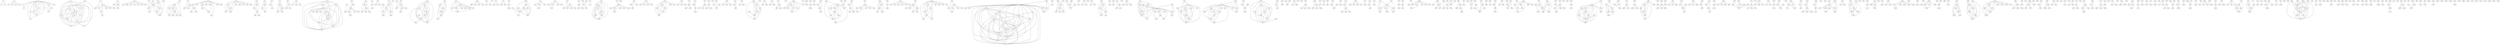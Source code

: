 graph {
	0 -- 4
	0 -- 25
	1 -- 31
	1 -- 34
	1 -- 35
	1 -- 36
	2 -- 5
	2 -- 6
	2 -- 7
	2 -- 8
	2 -- 10
	2 -- 12
	2 -- 17
	2 -- 18
	2 -- 19
	2 -- 21
	2 -- 26
	2 -- 27
	2 -- 52
	3 -- 56
	3 -- 57
	3 -- 58
	3 -- 65
	3 -- 68
	3 -- 71
	5 -- 27
	6 -- 8
	6 -- 12
	6 -- 21
	7 -- 21
	8 -- 12
	8 -- 21
	9 -- 23
	9 -- 108
	10 -- 18
	10 -- 19
	11 -- 83
	11 -- 138
	11 -- 145
	12 -- 21
	13 -- 122
	13 -- 168
	13 -- 170
	13 -- 172
	13 -- 174
	13 -- 176
	13 -- 179
	14 -- 182
	14 -- 186
	15 -- 204
	15 -- 218
	15 -- 221
	16 -- 114
	16 -- 224
	17 -- 21
	17 -- 26
	18 -- 19
	20 -- 46
	20 -- 102
	20 -- 244
	20 -- 245
	20 -- 246
	20 -- 248
	20 -- 249
	20 -- 251
	20 -- 252
	20 -- 260
	21 -- 26
	22 -- 24
	22 -- 38
	22 -- 96
	22 -- 226
	22 -- 264
	22 -- 265
	22 -- 271
	22 -- 280
	22 -- 282
	23 -- 32
	23 -- 33
	23 -- 107
	23 -- 108
	23 -- 287
	23 -- 291
	23 -- 293
	24 -- 38
	24 -- 226
	24 -- 264
	28 -- 309
	28 -- 310
	28 -- 311
	29 -- 319
	29 -- 322
	29 -- 325
	30 -- 156
	30 -- 332
	32 -- 33
	33 -- 107
	37 -- 230
	37 -- 253
	37 -- 345
	38 -- 226
	38 -- 264
	39 -- 55
	39 -- 359
	40 -- 47
	40 -- 261
	40 -- 373
	41 -- 302
	41 -- 379
	41 -- 380
	41 -- 381
	41 -- 382
	41 -- 383
	41 -- 384
	41 -- 385
	41 -- 386
	42 -- 239
	42 -- 404
	43 -- 405
	43 -- 406
	43 -- 407
	43 -- 410
	44 -- 361
	45 -- 56
	45 -- 58
	45 -- 71
	48 -- 435
	48 -- 441
	49 -- 227
	49 -- 270
	49 -- 403
	50
	51 -- 80
	51 -- 227
	51 -- 240
	51 -- 339
	53 -- 182
	53 -- 186
	54 -- 127
	54 -- 200
	55 -- 359
	55 -- 472
	56 -- 57
	56 -- 58
	56 -- 61
	56 -- 63
	56 -- 65
	56 -- 68
	56 -- 71
	56 -- 372
	56 -- 425
	56 -- 477
	57 -- 58
	57 -- 61
	57 -- 63
	57 -- 65
	57 -- 68
	57 -- 71
	57 -- 425
	58 -- 61
	58 -- 63
	58 -- 65
	58 -- 68
	58 -- 71
	58 -- 425
	59 -- 484
	60 -- 131
	60 -- 243
	60 -- 469
	60 -- 500
	61 -- 71
	62 -- 426
	62 -- 475
	62 -- 506
	62 -- 507
	62 -- 508
	63 -- 68
	63 -- 71
	64 -- 67
	64 -- 89
	64 -- 281
	64 -- 429
	64 -- 484
	64 -- 509
	65 -- 68
	65 -- 71
	65 -- 425
	66 -- 489
	66 -- 515
	66 -- 516
	66 -- 518
	67 -- 89
	67 -- 281
	67 -- 429
	67 -- 484
	67 -- 509
	68 -- 71
	68 -- 425
	69 -- 491
	69 -- 529
	70
	71 -- 372
	71 -- 425
	72 -- 546
	72 -- 547
	73 -- 549
	73 -- 550
	74 -- 559
	75 -- 182
	75 -- 189
	75 -- 565
	75 -- 566
	76 -- 419
	76 -- 573
	77 -- 112
	77 -- 160
	77 -- 180
	77 -- 574
	78 -- 127
	78 -- 200
	79 -- 183
	79 -- 576
	79 -- 578
	79 -- 581
	79 -- 582
	80 -- 227
	80 -- 240
	81 -- 181
	81 -- 233
	81 -- 276
	82 -- 242
	83 -- 145
	84 -- 211
	84 -- 327
	85 -- 94
	86 -- 182
	86 -- 566
	87 -- 192
	87 -- 517
	87 -- 593
	87 -- 598
	87 -- 599
	87 -- 600
	88 -- 453
	89 -- 281
	89 -- 429
	89 -- 484
	89 -- 509
	89 -- 604
	90 -- 255
	90 -- 268
	90 -- 614
	91 -- 615
	91 -- 617
	91 -- 618
	91 -- 619
	92 -- 188
	92 -- 190
	92 -- 464
	92 -- 601
	92 -- 621
	92 -- 622
	92 -- 627
	93 -- 98
	93 -- 596
	93 -- 630
	95 -- 609
	97 -- 626
	97 -- 635
	99 -- 597
	100 -- 636
	101
	103 -- 153
	103 -- 217
	104 -- 235
	104 -- 643
	104 -- 650
	105 -- 424
	105 -- 658
	106 -- 665
	106 -- 666
	109 -- 116
	109 -- 118
	109 -- 123
	109 -- 568
	109 -- 668
	110
	111 -- 169
	111 -- 669
	112 -- 180
	113 -- 568
	114 -- 223
	114 -- 224
	114 -- 672
	114 -- 673
	114 -- 674
	115 -- 678
	115 -- 680
	116 -- 118
	116 -- 123
	116 -- 568
	117 -- 628
	117 -- 682
	118 -- 123
	118 -- 568
	118 -- 668
	119
	120 -- 164
	120 -- 165
	120 -- 167
	120 -- 171
	120 -- 173
	120 -- 177
	120 -- 562
	121 -- 685
	123 -- 568
	124 -- 692
	125 -- 683
	126 -- 647
	126 -- 694
	126 -- 695
	127 -- 200
	127 -- 216
	127 -- 292
	127 -- 434
	128 -- 199
	128 -- 640
	128 -- 642
	129 -- 671
	130 -- 610
	130 -- 613
	130 -- 699
	131 -- 243
	131 -- 469
	131 -- 500
	131 -- 637
	132 -- 212
	133 -- 154
	133 -- 444
	133 -- 447
	133 -- 585
	134 -- 713
	135 -- 301
	135 -- 575
	135 -- 681
	135 -- 715
	135 -- 716
	135 -- 717
	136 -- 232
	136 -- 238
	137 -- 229
	137 -- 239
	138 -- 145
	139 -- 141
	139 -- 146
	139 -- 147
	139 -- 148
	139 -- 149
	139 -- 353
	139 -- 504
	139 -- 718
	139 -- 719
	139 -- 721
	140 -- 151
	140 -- 722
	141 -- 146
	141 -- 149
	141 -- 353
	142 -- 298
	142 -- 724
	142 -- 728
	143 -- 733
	144 -- 184
	144 -- 370
	144 -- 415
	144 -- 735
	146 -- 149
	146 -- 353
	146 -- 719
	149 -- 353
	150
	151 -- 722
	151 -- 734
	151 -- 736
	151 -- 738
	151 -- 739
	152 -- 745
	152 -- 747
	153 -- 217
	154 -- 444
	154 -- 585
	155 -- 701
	156 -- 332
	157 -- 750
	157 -- 753
	158
	159 -- 757
	159 -- 758
	161 -- 197
	161 -- 326
	161 -- 400
	161 -- 583
	162 -- 759
	163 -- 166
	164 -- 165
	164 -- 167
	164 -- 171
	164 -- 173
	164 -- 562
	167 -- 562
	171 -- 562
	175 -- 196
	175 -- 219
	178
	181 -- 233
	181 -- 276
	181 -- 761
	181 -- 762
	182 -- 186
	182 -- 189
	182 -- 565
	182 -- 566
	182 -- 765
	183 -- 578
	184 -- 370
	184 -- 415
	184 -- 735
	185 -- 413
	185 -- 579
	185 -- 638
	186 -- 765
	187 -- 587
	187 -- 653
	187 -- 659
	187 -- 771
	188 -- 190
	188 -- 601
	188 -- 621
	188 -- 622
	189 -- 565
	189 -- 566
	190 -- 621
	191 -- 247
	191 -- 774
	192 -- 517
	192 -- 593
	192 -- 598
	192 -- 599
	192 -- 600
	193 -- 195
	193 -- 262
	193 -- 438
	193 -- 776
	194 -- 254
	194 -- 693
	195 -- 203
	195 -- 209
	195 -- 213
	195 -- 262
	195 -- 273
	195 -- 360
	195 -- 389
	195 -- 438
	195 -- 445
	195 -- 776
	195 -- 778
	195 -- 780
	196 -- 219
	196 -- 781
	197 -- 326
	197 -- 400
	197 -- 583
	198 -- 214
	198 -- 215
	198 -- 288
	198 -- 779
	198 -- 785
	199 -- 544
	199 -- 595
	199 -- 640
	199 -- 641
	199 -- 642
	199 -- 644
	199 -- 645
	199 -- 786
	201 -- 257
	201 -- 347
	202 -- 788
	203 -- 209
	203 -- 213
	203 -- 273
	203 -- 360
	203 -- 389
	203 -- 445
	204 -- 207
	204 -- 210
	204 -- 218
	204 -- 221
	204 -- 791
	205 -- 399
	206 -- 211
	207 -- 218
	207 -- 791
	208 -- 217
	209 -- 273
	209 -- 445
	210 -- 218
	210 -- 791
	211 -- 327
	212 -- 363
	212 -- 436
	212 -- 471
	212 -- 473
	212 -- 795
	212 -- 796
	213 -- 273
	214 -- 215
	214 -- 220
	214 -- 288
	214 -- 362
	214 -- 779
	214 -- 785
	215 -- 220
	215 -- 288
	215 -- 779
	215 -- 785
	216 -- 292
	218 -- 221
	218 -- 594
	218 -- 791
	218 -- 799
	220 -- 288
	220 -- 779
	220 -- 785
	222 -- 677
	222 -- 804
	223 -- 673
	223 -- 674
	225
	227 -- 240
	227 -- 270
	227 -- 339
	227 -- 403
	228 -- 453
	229 -- 239
	230 -- 253
	230 -- 345
	230 -- 809
	231
	232 -- 238
	232 -- 533
	232 -- 811
	232 -- 812
	232 -- 813
	234 -- 256
	236 -- 531
	236 -- 704
	237 -- 822
	238 -- 811
	238 -- 812
	239 -- 404
	239 -- 439
	239 -- 443
	239 -- 775
	239 -- 825
	240 -- 339
	241 -- 827
	242 -- 632
	242 -- 829
	243 -- 469
	243 -- 500
	244 -- 245
	244 -- 249
	245 -- 249
	247 -- 378
	247 -- 442
	247 -- 511
	247 -- 554
	247 -- 774
	247 -- 808
	247 -- 832
	247 -- 833
	249 -- 251
	250 -- 419
	253 -- 345
	253 -- 809
	254 -- 693
	255 -- 268
	256 -- 422
	256 -- 842
	256 -- 843
	257 -- 347
	258 -- 671
	259 -- 844
	262 -- 438
	263 -- 446
	263 -- 563
	266 -- 851
	267 -- 367
	267 -- 414
	269 -- 814
	269 -- 855
	269 -- 856
	269 -- 857
	270 -- 403
	272 -- 861
	273 -- 389
	273 -- 445
	274 -- 278
	274 -- 450
	275 -- 864
	277 -- 553
	277 -- 867
	277 -- 868
	278 -- 450
	279 -- 391
	281 -- 429
	281 -- 484
	281 -- 509
	283 -- 328
	283 -- 419
	283 -- 542
	284 -- 505
	285
	286 -- 294
	286 -- 838
	286 -- 872
	286 -- 874
	286 -- 875
	286 -- 876
	286 -- 878
	288 -- 779
	288 -- 785
	289 -- 667
	289 -- 836
	289 -- 837
	289 -- 879
	290 -- 321
	290 -- 335
	294 -- 874
	295 -- 880
	296 -- 440
	296 -- 881
	297 -- 882
	298 -- 388
	298 -- 408
	298 -- 409
	298 -- 430
	298 -- 433
	298 -- 541
	298 -- 551
	298 -- 570
	298 -- 724
	298 -- 725
	298 -- 728
	298 -- 755
	298 -- 787
	298 -- 883
	298 -- 884
	298 -- 885
	298 -- 886
	298 -- 887
	299 -- 572
	300 -- 481
	300 -- 848
	302 -- 380
	302 -- 383
	302 -- 385
	302 -- 386
	303 -- 896
	304 -- 675
	305 -- 898
	305 -- 899
	306 -- 437
	306 -- 900
	307 -- 455
	307 -- 760
	307 -- 816
	308
	309 -- 310
	309 -- 311
	310 -- 311
	311 -- 904
	311 -- 905
	312 -- 314
	312 -- 396
	312 -- 456
	312 -- 711
	312 -- 794
	312 -- 908
	312 -- 910
	313 -- 526
	313 -- 911
	314 -- 711
	314 -- 794
	315 -- 912
	316 -- 320
	317
	318
	319 -- 322
	319 -- 325
	320 -- 323
	320 -- 324
	320 -- 696
	320 -- 915
	321 -- 335
	321 -- 914
	321 -- 916
	322 -- 325
	323 -- 324
	326 -- 400
	326 -- 583
	328 -- 330
	328 -- 334
	328 -- 419
	328 -- 542
	329 -- 918
	330 -- 419
	330 -- 542
	331 -- 392
	331 -- 503
	331 -- 892
	333 -- 607
	333 -- 633
	333 -- 923
	334 -- 419
	334 -- 542
	336 -- 432
	336 -- 777
	336 -- 926
	337 -- 586
	338 -- 930
	340 -- 356
	340 -- 888
	340 -- 890
	340 -- 895
	340 -- 935
	340 -- 936
	341 -- 880
	342 -- 399
	343 -- 938
	344 -- 349
	346 -- 745
	346 -- 747
	348 -- 946
	349 -- 365
	349 -- 947
	349 -- 948
	350 -- 631
	350 -- 726
	350 -- 828
	351 -- 454
	351 -- 561
	351 -- 587
	351 -- 653
	351 -- 659
	352 -- 567
	352 -- 953
	353 -- 504
	353 -- 719
	354 -- 670
	354 -- 955
	354 -- 958
	355 -- 589
	355 -- 960
	356 -- 888
	356 -- 890
	356 -- 895
	357 -- 368
	357 -- 451
	357 -- 514
	358 -- 520
	361 -- 543
	362 -- 785
	363 -- 471
	364 -- 953
	364 -- 961
	366 -- 687
	366 -- 766
	366 -- 963
	366 -- 965
	367 -- 414
	368 -- 451
	369 -- 608
	369 -- 871
	370 -- 415
	370 -- 502
	370 -- 735
	371 -- 377
	374
	375 -- 420
	375 -- 969
	375 -- 970
	376 -- 971
	376 -- 972
	377 -- 712
	377 -- 973
	377 -- 974
	379 -- 380
	379 -- 386
	380 -- 381
	380 -- 382
	380 -- 383
	380 -- 384
	380 -- 385
	380 -- 386
	380 -- 783
	380 -- 889
	380 -- 891
	381 -- 382
	381 -- 383
	381 -- 384
	381 -- 385
	381 -- 386
	382 -- 383
	382 -- 385
	382 -- 386
	383 -- 384
	383 -- 385
	383 -- 386
	384 -- 385
	384 -- 386
	385 -- 386
	387 -- 858
	388 -- 433
	388 -- 551
	388 -- 570
	388 -- 755
	388 -- 787
	388 -- 884
	388 -- 885
	388 -- 886
	388 -- 887
	389 -- 445
	390 -- 656
	390 -- 978
	391 -- 845
	392 -- 503
	392 -- 729
	392 -- 892
	392 -- 893
	392 -- 894
	392 -- 919
	392 -- 975
	392 -- 980
	392 -- 981
	392 -- 982
	393
	394 -- 660
	394 -- 751
	394 -- 752
	394 -- 983
	395 -- 411
	395 -- 942
	396 -- 456
	397 -- 941
	397 -- 957
	398 -- 571
	398 -- 959
	400 -- 583
	400 -- 797
	401
	402
	405 -- 406
	405 -- 407
	406 -- 407
	406 -- 410
	406 -- 990
	408 -- 728
	411 -- 942
	412 -- 723
	414 -- 651
	414 -- 826
	414 -- 913
	416 -- 749
	416 -- 871
	417 -- 754
	417 -- 993
	418 -- 512
	418 -- 807
	418 -- 847
	419 -- 542
	419 -- 573
	421 -- 553
	421 -- 823
	423
	424 -- 658
	426 -- 475
	426 -- 506
	426 -- 507
	426 -- 508
	426 -- 863
	426 -- 998
	426 -- 999
	427
	428 -- 897
	429 -- 484
	429 -- 509
	431 -- 859
	431 -- 931
	431 -- 962
	432 -- 926
	433 -- 551
	433 -- 570
	433 -- 755
	433 -- 787
	433 -- 884
	433 -- 885
	433 -- 886
	433 -- 887
	439 -- 443
	440 -- 698
	440 -- 805
	440 -- 881
	442 -- 774
	442 -- 833
	444 -- 447
	444 -- 585
	446 -- 563
	448 -- 455
	449
	451 -- 514
	452 -- 563
	453 -- 602
	453 -- 603
	453 -- 620
	453 -- 624
	453 -- 1011
	453 -- 1012
	454 -- 587
	454 -- 653
	454 -- 659
	455 -- 760
	455 -- 816
	457 -- 1014
	458 -- 841
	458 -- 1017
	459 -- 921
	459 -- 1001
	459 -- 1020
	459 -- 1023
	459 -- 1024
	459 -- 1026
	460
	461 -- 1027
	462
	463 -- 623
	463 -- 625
	463 -- 773
	463 -- 820
	463 -- 1028
	465 -- 548
	466 -- 587
	466 -- 818
	466 -- 951
	467 -- 911
	468
	469 -- 500
	470 -- 512
	470 -- 807
	470 -- 847
	470 -- 1033
	474 -- 708
	474 -- 848
	476 -- 932
	478 -- 479
	478 -- 956
	478 -- 1036
	479 -- 810
	479 -- 956
	479 -- 995
	479 -- 1036
	480 -- 846
	480 -- 1038
	481 -- 848
	482 -- 490
	482 -- 496
	482 -- 521
	482 -- 606
	482 -- 1007
	482 -- 1021
	482 -- 1039
	482 -- 1040
	482 -- 1041
	483 -- 485
	483 -- 994
	484 -- 509
	484 -- 604
	485 -- 994
	485 -- 1019
	485 -- 1035
	486 -- 1043
	487
	488 -- 494
	488 -- 873
	488 -- 877
	488 -- 1045
	490 -- 496
	490 -- 521
	490 -- 606
	490 -- 1040
	492
	493
	494 -- 873
	494 -- 877
	495 -- 978
	496 -- 606
	496 -- 1040
	497 -- 763
	497 -- 1047
	498 -- 1000
	498 -- 1048
	499 -- 536
	499 -- 538
	500 -- 637
	501
	503 -- 892
	505 -- 524
	506 -- 508
	507 -- 508
	510
	511 -- 774
	511 -- 808
	511 -- 832
	511 -- 833
	512 -- 807
	512 -- 847
	512 -- 1033
	513 -- 1051
	517 -- 593
	517 -- 598
	517 -- 599
	517 -- 600
	519
	520 -- 1015
	521 -- 606
	522 -- 545
	522 -- 569
	523 -- 577
	525
	526 -- 911
	526 -- 1053
	527 -- 764
	527 -- 821
	528 -- 557
	528 -- 902
	530 -- 880
	531 -- 704
	531 -- 830
	531 -- 1054
	532 -- 611
	534 -- 1055
	535
	537 -- 949
	537 -- 1056
	539
	540 -- 548
	541 -- 551
	541 -- 755
	541 -- 885
	541 -- 887
	544 -- 640
	548 -- 1058
	551 -- 570
	551 -- 725
	551 -- 755
	551 -- 787
	551 -- 883
	551 -- 884
	551 -- 885
	551 -- 886
	551 -- 887
	552 -- 1059
	552 -- 1060
	553 -- 564
	553 -- 823
	553 -- 867
	553 -- 868
	553 -- 927
	553 -- 1061
	554 -- 774
	554 -- 832
	554 -- 833
	555 -- 572
	556 -- 572
	557 -- 902
	558
	559 -- 1063
	560 -- 901
	560 -- 911
	560 -- 1064
	560 -- 1065
	561 -- 587
	561 -- 653
	561 -- 659
	564 -- 823
	565 -- 566
	567 -- 953
	568 -- 668
	570 -- 725
	570 -- 755
	570 -- 787
	570 -- 884
	570 -- 885
	570 -- 886
	570 -- 887
	571 -- 959
	572 -- 850
	577 -- 865
	577 -- 1070
	580 -- 685
	584 -- 662
	584 -- 676
	584 -- 690
	586 -- 1030
	586 -- 1071
	587 -- 653
	587 -- 654
	587 -- 655
	587 -- 659
	587 -- 768
	587 -- 769
	587 -- 771
	587 -- 818
	587 -- 950
	587 -- 951
	587 -- 952
	588 -- 661
	589 -- 960
	590 -- 723
	590 -- 743
	590 -- 944
	591 -- 1073
	592 -- 1074
	592 -- 1075
	593 -- 598
	593 -- 599
	593 -- 600
	597 -- 707
	597 -- 740
	597 -- 924
	597 -- 1076
	598 -- 600
	601 -- 621
	601 -- 622
	602 -- 620
	603 -- 620
	605 -- 871
	606 -- 1040
	607 -- 633
	607 -- 923
	607 -- 984
	608 -- 871
	609 -- 966
	609 -- 1078
	610 -- 613
	611 -- 1080
	611 -- 1081
	611 -- 1082
	612
	613 -- 699
	613 -- 853
	616 -- 1084
	621 -- 622
	623 -- 820
	626 -- 635
	628 -- 639
	628 -- 682
	629 -- 871
	633 -- 923
	633 -- 968
	633 -- 984
	634
	635 -- 1013
	640 -- 641
	640 -- 642
	640 -- 644
	640 -- 645
	641 -- 642
	642 -- 644
	646 -- 785
	647 -- 694
	648 -- 772
	648 -- 782
	649 -- 697
	652 -- 852
	653 -- 659
	653 -- 771
	655 -- 768
	656 -- 978
	657 -- 1087
	657 -- 1088
	659 -- 771
	660 -- 751
	660 -- 983
	661 -- 714
	662 -- 690
	663 -- 1090
	664 -- 989
	679 -- 1092
	684
	686 -- 691
	686 -- 702
	686 -- 703
	686 -- 1006
	688 -- 693
	689
	692 -- 1085
	693 -- 1093
	694 -- 695
	697 -- 789
	697 -- 800
	698 -- 805
	700 -- 1095
	705 -- 846
	705 -- 1038
	705 -- 1042
	705 -- 1097
	706 -- 824
	706 -- 1009
	708 -- 815
	708 -- 848
	709 -- 720
	709 -- 731
	709 -- 732
	710 -- 860
	710 -- 1049
	711 -- 794
	713 -- 1098
	722 -- 736
	723 -- 743
	723 -- 746
	723 -- 939
	723 -- 940
	723 -- 944
	723 -- 945
	724 -- 728
	725 -- 755
	725 -- 787
	725 -- 884
	725 -- 885
	725 -- 886
	725 -- 887
	727 -- 730
	727 -- 991
	727 -- 1002
	729 -- 980
	729 -- 982
	730 -- 991
	730 -- 1002
	737
	741 -- 964
	742 -- 943
	743 -- 944
	744 -- 747
	745 -- 747
	748
	749 -- 871
	755 -- 787
	755 -- 884
	755 -- 885
	755 -- 886
	755 -- 887
	756 -- 1025
	756 -- 1044
	756 -- 1100
	763 -- 1047
	764 -- 821
	764 -- 1052
	764 -- 1101
	767 -- 1102
	768 -- 769
	768 -- 952
	770 -- 1103
	774 -- 808
	774 -- 832
	774 -- 833
	779 -- 785
	784
	787 -- 884
	787 -- 885
	787 -- 886
	787 -- 887
	790
	792 -- 1004
	792 -- 1066
	792 -- 1068
	792 -- 1104
	793
	798 -- 925
	801 -- 1105
	802
	803
	806 -- 849
	807 -- 847
	807 -- 1033
	807 -- 1096
	808 -- 832
	808 -- 833
	810 -- 956
	810 -- 1036
	815 -- 848
	817 -- 989
	818 -- 951
	819 -- 852
	821 -- 1052
	831
	832 -- 833
	834
	835 -- 1108
	835 -- 1109
	835 -- 1110
	836 -- 837
	836 -- 879
	839
	840
	846 -- 1034
	846 -- 1038
	846 -- 1042
	846 -- 1097
	847 -- 1033
	852 -- 928
	854 -- 922
	854 -- 1111
	858 -- 1112
	859 -- 962
	860 -- 987
	860 -- 988
	860 -- 1049
	862
	866
	867 -- 868
	869 -- 870
	869 -- 1113
	884 -- 885
	884 -- 886
	884 -- 887
	885 -- 886
	885 -- 887
	886 -- 887
	888 -- 890
	888 -- 895
	888 -- 935
	890 -- 895
	893 -- 894
	893 -- 919
	893 -- 975
	893 -- 980
	893 -- 982
	894 -- 919
	894 -- 975
	894 -- 980
	894 -- 982
	895 -- 935
	897 -- 1117
	898 -- 899
	899 -- 1057
	901 -- 911
	901 -- 1065
	903 -- 1050
	906 -- 1004
	906 -- 1066
	906 -- 1068
	907 -- 991
	907 -- 1002
	909 -- 1004
	909 -- 1066
	909 -- 1068
	909 -- 1104
	911 -- 1053
	911 -- 1064
	911 -- 1065
	917
	918 -- 1118
	919 -- 980
	919 -- 982
	920 -- 1089
	921 -- 1001
	923 -- 984
	927 -- 1061
	929 -- 1119
	930 -- 1010
	930 -- 1120
	931 -- 962
	933
	934 -- 986
	934 -- 1086
	937
	939 -- 945
	941 -- 957
	953 -- 961
	954
	956 -- 995
	956 -- 1036
	957 -- 985
	957 -- 1062
	957 -- 1099
	959 -- 1121
	967 -- 1079
	967 -- 1083
	975 -- 980
	975 -- 982
	976
	977
	979 -- 1067
	980 -- 982
	986 -- 1086
	987 -- 1049
	988 -- 1049
	989 -- 1008
	991 -- 1002
	992
	996 -- 1122
	997 -- 1124
	1000 -- 1048
	1000 -- 1125
	1003 -- 1004
	1003 -- 1066
	1003 -- 1068
	1003 -- 1104
	1004 -- 1066
	1004 -- 1068
	1004 -- 1069
	1004 -- 1104
	1005
	1016 -- 1018
	1016 -- 1067
	1018 -- 1067
	1022 -- 1127
	1025 -- 1044
	1029
	1031 -- 1068
	1032
	1034 -- 1038
	1034 -- 1042
	1034 -- 1097
	1037
	1038 -- 1042
	1038 -- 1097
	1042 -- 1097
	1046
	1066 -- 1068
	1066 -- 1069
	1066 -- 1077
	1066 -- 1104
	1068 -- 1069
	1068 -- 1077
	1068 -- 1104
	1069 -- 1104
	1072 -- 1129
	1079 -- 1083
	1079 -- 1130
	1086 -- 1131
	1087 -- 1088
	1091
	1094
	1095 -- 1132
	1106
	1107
	1114
	1115
	1116
	1123
	1126
	1128
}
